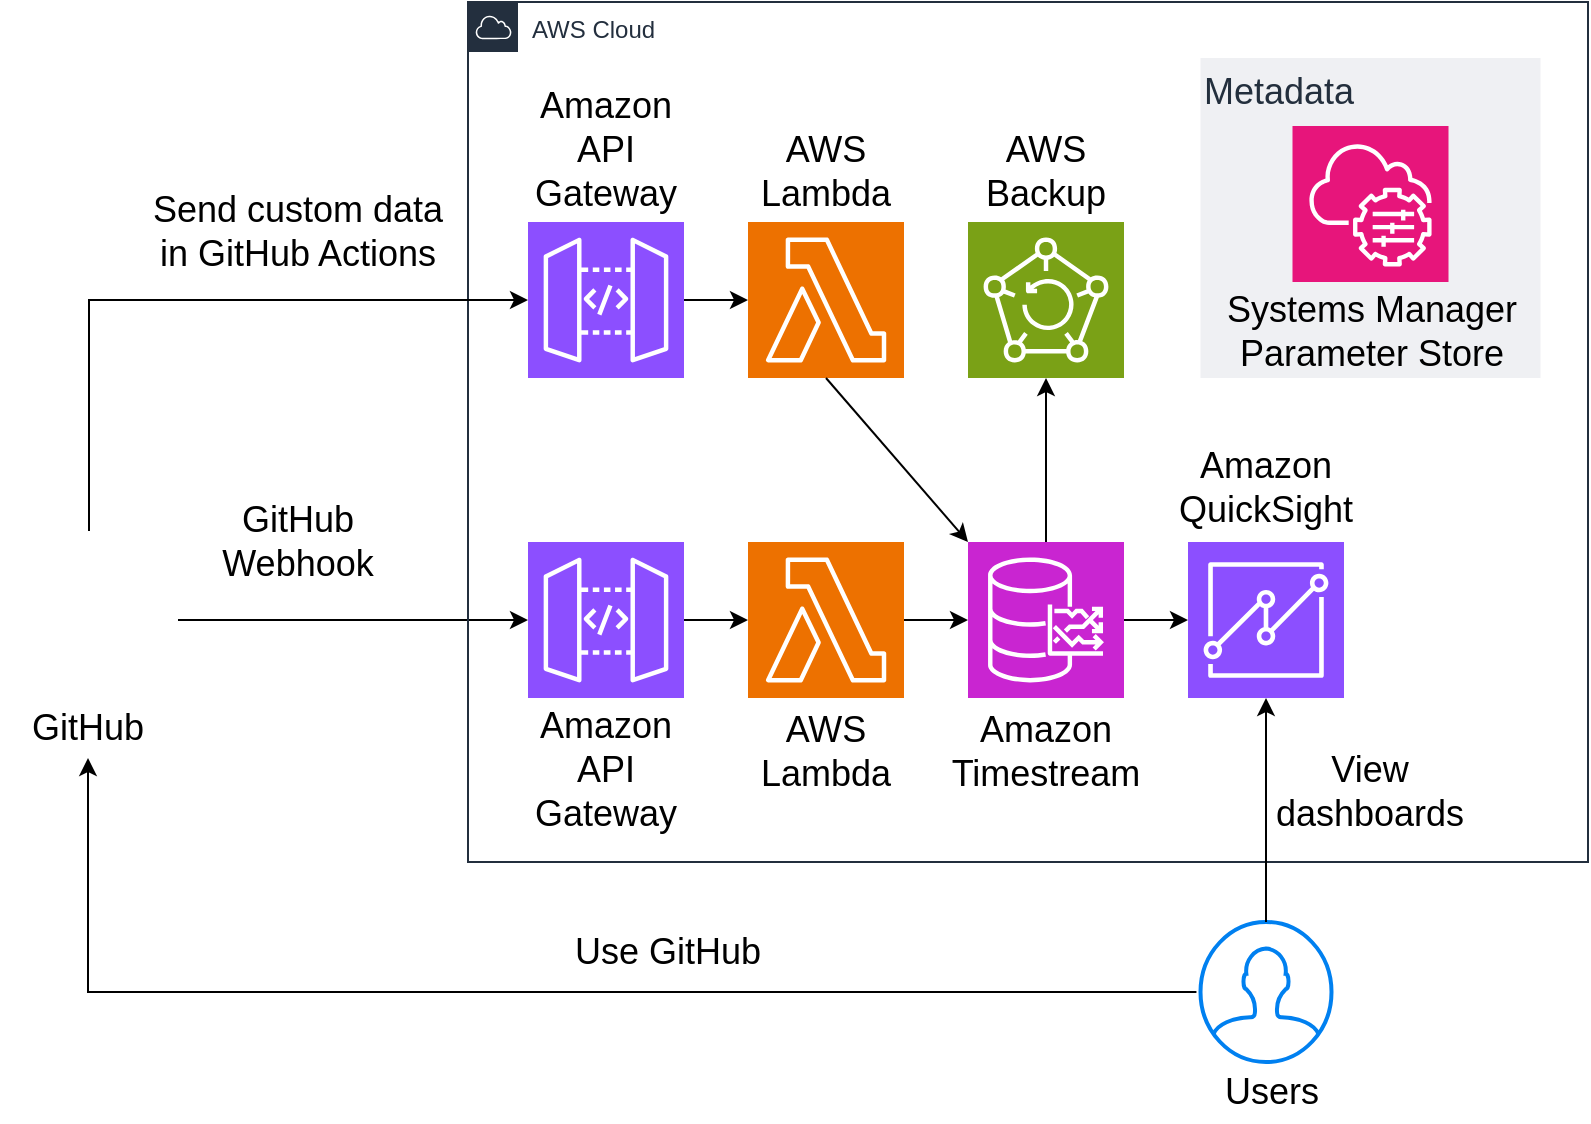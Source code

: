 <mxfile version="26.2.15">
  <diagram name="Page-1" id="o46ZR0aWBaaQW2dfiLbp">
    <mxGraphModel dx="1426" dy="743" grid="1" gridSize="10" guides="1" tooltips="1" connect="1" arrows="1" fold="1" page="1" pageScale="1" pageWidth="850" pageHeight="1100" math="0" shadow="0">
      <root>
        <mxCell id="0" />
        <mxCell id="1" parent="0" />
        <mxCell id="ZpdVI8LEV8-8IFW2WbSg-4" value="&lt;font style=&quot;font-size: 18px;&quot;&gt;Metadata&lt;/font&gt;" style="fillColor=#EFF0F3;strokeColor=none;dashed=0;verticalAlign=top;fontStyle=0;fontColor=#232F3D;whiteSpace=wrap;html=1;align=left;" parent="1" vertex="1">
          <mxGeometry x="646.25" y="128" width="170" height="160" as="geometry" />
        </mxCell>
        <mxCell id="P883_vMXRHOFQtfoQ35P-7" value="" style="shape=image;html=1;verticalAlign=top;verticalLabelPosition=bottom;labelBackgroundColor=#ffffff;imageAspect=0;aspect=fixed;image=https://cdn4.iconfinder.com/data/icons/ionicons/512/icon-social-github-128.png" parent="1" vertex="1">
          <mxGeometry x="46" y="364.5" width="89" height="89" as="geometry" />
        </mxCell>
        <mxCell id="P883_vMXRHOFQtfoQ35P-10" value="" style="endArrow=classic;html=1;rounded=0;exitX=1;exitY=0.5;exitDx=0;exitDy=0;entryX=0;entryY=0.5;entryDx=0;entryDy=0;entryPerimeter=0;edgeStyle=elbowEdgeStyle;elbow=vertical;" parent="1" source="P883_vMXRHOFQtfoQ35P-7" target="P883_vMXRHOFQtfoQ35P-3" edge="1">
          <mxGeometry width="50" height="50" relative="1" as="geometry">
            <mxPoint x="330" y="360" as="sourcePoint" />
            <mxPoint x="380" y="310" as="targetPoint" />
          </mxGeometry>
        </mxCell>
        <mxCell id="P883_vMXRHOFQtfoQ35P-1" value="AWS Cloud" style="points=[[0,0],[0.25,0],[0.5,0],[0.75,0],[1,0],[1,0.25],[1,0.5],[1,0.75],[1,1],[0.75,1],[0.5,1],[0.25,1],[0,1],[0,0.75],[0,0.5],[0,0.25]];outlineConnect=0;gradientColor=none;html=1;whiteSpace=wrap;fontSize=12;fontStyle=0;container=0;pointerEvents=0;collapsible=0;recursiveResize=0;shape=mxgraph.aws4.group;grIcon=mxgraph.aws4.group_aws_cloud;strokeColor=#232F3E;fillColor=none;verticalAlign=top;align=left;spacingLeft=30;fontColor=#232F3E;dashed=0;movable=1;resizable=1;rotatable=1;deletable=1;editable=1;locked=0;connectable=1;" parent="1" vertex="1">
          <mxGeometry x="280" y="100" width="560" height="430" as="geometry" />
        </mxCell>
        <mxCell id="P883_vMXRHOFQtfoQ35P-23" value="GitHub" style="text;html=1;align=center;verticalAlign=middle;whiteSpace=wrap;rounded=0;fontSize=18;" parent="1" vertex="1">
          <mxGeometry x="60" y="448" width="60" height="30" as="geometry" />
        </mxCell>
        <mxCell id="P883_vMXRHOFQtfoQ35P-24" value="" style="html=1;verticalLabelPosition=bottom;align=center;labelBackgroundColor=#ffffff;verticalAlign=top;strokeWidth=2;strokeColor=#0080F0;shadow=0;dashed=0;shape=mxgraph.ios7.icons.user;" parent="1" vertex="1">
          <mxGeometry x="646.25" y="560" width="65.5" height="70" as="geometry" />
        </mxCell>
        <mxCell id="P883_vMXRHOFQtfoQ35P-3" value="" style="sketch=0;points=[[0,0,0],[0.25,0,0],[0.5,0,0],[0.75,0,0],[1,0,0],[0,1,0],[0.25,1,0],[0.5,1,0],[0.75,1,0],[1,1,0],[0,0.25,0],[0,0.5,0],[0,0.75,0],[1,0.25,0],[1,0.5,0],[1,0.75,0]];outlineConnect=0;fontColor=#232F3E;fillColor=#8C4FFF;strokeColor=#ffffff;dashed=0;verticalLabelPosition=bottom;verticalAlign=top;align=center;html=1;fontSize=12;fontStyle=0;aspect=fixed;shape=mxgraph.aws4.resourceIcon;resIcon=mxgraph.aws4.api_gateway;" parent="1" vertex="1">
          <mxGeometry x="310" y="370" width="78" height="78" as="geometry" />
        </mxCell>
        <mxCell id="P883_vMXRHOFQtfoQ35P-4" value="" style="sketch=0;points=[[0,0,0],[0.25,0,0],[0.5,0,0],[0.75,0,0],[1,0,0],[0,1,0],[0.25,1,0],[0.5,1,0],[0.75,1,0],[1,1,0],[0,0.25,0],[0,0.5,0],[0,0.75,0],[1,0.25,0],[1,0.5,0],[1,0.75,0]];outlineConnect=0;fontColor=#232F3E;fillColor=#ED7100;strokeColor=#ffffff;dashed=0;verticalLabelPosition=bottom;verticalAlign=top;align=center;html=1;fontSize=12;fontStyle=0;aspect=fixed;shape=mxgraph.aws4.resourceIcon;resIcon=mxgraph.aws4.lambda;" parent="1" vertex="1">
          <mxGeometry x="420" y="370" width="78" height="78" as="geometry" />
        </mxCell>
        <mxCell id="P883_vMXRHOFQtfoQ35P-5" value="" style="sketch=0;points=[[0,0,0],[0.25,0,0],[0.5,0,0],[0.75,0,0],[1,0,0],[0,1,0],[0.25,1,0],[0.5,1,0],[0.75,1,0],[1,1,0],[0,0.25,0],[0,0.5,0],[0,0.75,0],[1,0.25,0],[1,0.5,0],[1,0.75,0]];outlineConnect=0;fontColor=#232F3E;fillColor=#C925D1;strokeColor=#ffffff;dashed=0;verticalLabelPosition=bottom;verticalAlign=top;align=center;html=1;fontSize=12;fontStyle=0;aspect=fixed;shape=mxgraph.aws4.resourceIcon;resIcon=mxgraph.aws4.timestream;" parent="1" vertex="1">
          <mxGeometry x="530" y="370" width="78" height="78" as="geometry" />
        </mxCell>
        <mxCell id="P883_vMXRHOFQtfoQ35P-6" value="" style="sketch=0;points=[[0,0,0],[0.25,0,0],[0.5,0,0],[0.75,0,0],[1,0,0],[0,1,0],[0.25,1,0],[0.5,1,0],[0.75,1,0],[1,1,0],[0,0.25,0],[0,0.5,0],[0,0.75,0],[1,0.25,0],[1,0.5,0],[1,0.75,0]];outlineConnect=0;fontColor=#232F3E;fillColor=#8C4FFF;strokeColor=#ffffff;dashed=0;verticalLabelPosition=bottom;verticalAlign=top;align=center;html=1;fontSize=12;fontStyle=0;aspect=fixed;shape=mxgraph.aws4.resourceIcon;resIcon=mxgraph.aws4.quicksight;" parent="1" vertex="1">
          <mxGeometry x="640" y="370" width="78" height="78" as="geometry" />
        </mxCell>
        <mxCell id="P883_vMXRHOFQtfoQ35P-12" value="&lt;font style=&quot;font-size: 18px;&quot;&gt;GitHub&lt;br&gt;Webhook&lt;/font&gt;" style="text;html=1;align=center;verticalAlign=middle;whiteSpace=wrap;rounded=0;" parent="1" vertex="1">
          <mxGeometry x="135" y="340" width="120" height="60" as="geometry" />
        </mxCell>
        <mxCell id="P883_vMXRHOFQtfoQ35P-14" value="&lt;span style=&quot;font-size: 18px;&quot;&gt;Systems Manager Parameter Store&lt;br&gt;&lt;/span&gt;" style="text;html=1;align=center;verticalAlign=middle;whiteSpace=wrap;rounded=0;" parent="1" vertex="1">
          <mxGeometry x="628.5" y="250" width="205.5" height="30" as="geometry" />
        </mxCell>
        <mxCell id="P883_vMXRHOFQtfoQ35P-15" value="" style="endArrow=classic;html=1;rounded=0;exitX=1;exitY=0.5;exitDx=0;exitDy=0;exitPerimeter=0;entryX=0;entryY=0.5;entryDx=0;entryDy=0;entryPerimeter=0;" parent="1" source="P883_vMXRHOFQtfoQ35P-3" target="P883_vMXRHOFQtfoQ35P-4" edge="1">
          <mxGeometry width="50" height="50" relative="1" as="geometry">
            <mxPoint x="340" y="330" as="sourcePoint" />
            <mxPoint x="390" y="280" as="targetPoint" />
          </mxGeometry>
        </mxCell>
        <mxCell id="P883_vMXRHOFQtfoQ35P-16" value="" style="endArrow=classic;html=1;rounded=0;exitX=1;exitY=0.5;exitDx=0;exitDy=0;exitPerimeter=0;entryX=0;entryY=0.5;entryDx=0;entryDy=0;entryPerimeter=0;" parent="1" source="P883_vMXRHOFQtfoQ35P-4" target="P883_vMXRHOFQtfoQ35P-5" edge="1">
          <mxGeometry width="50" height="50" relative="1" as="geometry">
            <mxPoint x="340" y="330" as="sourcePoint" />
            <mxPoint x="390" y="280" as="targetPoint" />
          </mxGeometry>
        </mxCell>
        <mxCell id="P883_vMXRHOFQtfoQ35P-17" value="" style="endArrow=classic;html=1;rounded=0;exitX=1;exitY=0.5;exitDx=0;exitDy=0;exitPerimeter=0;entryX=0;entryY=0.5;entryDx=0;entryDy=0;entryPerimeter=0;" parent="1" source="P883_vMXRHOFQtfoQ35P-5" target="P883_vMXRHOFQtfoQ35P-6" edge="1">
          <mxGeometry width="50" height="50" relative="1" as="geometry">
            <mxPoint x="340" y="330" as="sourcePoint" />
            <mxPoint x="390" y="280" as="targetPoint" />
          </mxGeometry>
        </mxCell>
        <mxCell id="P883_vMXRHOFQtfoQ35P-18" value="Amazon&lt;div&gt;API Gateway&lt;div&gt;&lt;br&gt;&lt;/div&gt;&lt;/div&gt;" style="text;html=1;align=center;verticalAlign=middle;whiteSpace=wrap;rounded=0;fontSize=18;" parent="1" vertex="1">
          <mxGeometry x="319" y="480" width="60" height="30" as="geometry" />
        </mxCell>
        <mxCell id="P883_vMXRHOFQtfoQ35P-19" value="&lt;font style=&quot;font-size: 18px;&quot;&gt;AWS&lt;/font&gt;&lt;div&gt;&lt;font style=&quot;font-size: 18px;&quot;&gt;Lambda&lt;/font&gt;&lt;/div&gt;" style="text;html=1;align=center;verticalAlign=middle;whiteSpace=wrap;rounded=0;" parent="1" vertex="1">
          <mxGeometry x="429" y="460" width="60" height="30" as="geometry" />
        </mxCell>
        <mxCell id="P883_vMXRHOFQtfoQ35P-20" value="Amazon&lt;br&gt;Timestream" style="text;html=1;align=center;verticalAlign=middle;whiteSpace=wrap;rounded=0;fontSize=18;" parent="1" vertex="1">
          <mxGeometry x="539" y="460" width="60" height="30" as="geometry" />
        </mxCell>
        <mxCell id="P883_vMXRHOFQtfoQ35P-21" value="&lt;span style=&quot;font-size: 18px;&quot;&gt;Amazon&lt;/span&gt;&lt;div&gt;&lt;span style=&quot;font-size: 18px;&quot;&gt;QuickSight&lt;/span&gt;&lt;/div&gt;" style="text;html=1;align=center;verticalAlign=middle;whiteSpace=wrap;rounded=0;" parent="1" vertex="1">
          <mxGeometry x="649" y="328" width="60" height="30" as="geometry" />
        </mxCell>
        <mxCell id="P883_vMXRHOFQtfoQ35P-26" value="" style="endArrow=classic;html=1;rounded=0;entryX=0.5;entryY=1;entryDx=0;entryDy=0;entryPerimeter=0;" parent="1" target="P883_vMXRHOFQtfoQ35P-6" edge="1">
          <mxGeometry width="50" height="50" relative="1" as="geometry">
            <mxPoint x="679" y="560" as="sourcePoint" />
            <mxPoint x="380" y="280" as="targetPoint" />
          </mxGeometry>
        </mxCell>
        <mxCell id="P883_vMXRHOFQtfoQ35P-27" value="Users" style="text;html=1;align=center;verticalAlign=middle;whiteSpace=wrap;rounded=0;fontSize=18;" parent="1" vertex="1">
          <mxGeometry x="651.75" y="630" width="60" height="30" as="geometry" />
        </mxCell>
        <mxCell id="ZpdVI8LEV8-8IFW2WbSg-1" value="" style="sketch=0;points=[[0,0,0],[0.25,0,0],[0.5,0,0],[0.75,0,0],[1,0,0],[0,1,0],[0.25,1,0],[0.5,1,0],[0.75,1,0],[1,1,0],[0,0.25,0],[0,0.5,0],[0,0.75,0],[1,0.25,0],[1,0.5,0],[1,0.75,0]];points=[[0,0,0],[0.25,0,0],[0.5,0,0],[0.75,0,0],[1,0,0],[0,1,0],[0.25,1,0],[0.5,1,0],[0.75,1,0],[1,1,0],[0,0.25,0],[0,0.5,0],[0,0.75,0],[1,0.25,0],[1,0.5,0],[1,0.75,0]];outlineConnect=0;fontColor=#232F3E;fillColor=#E7157B;strokeColor=#ffffff;dashed=0;verticalLabelPosition=bottom;verticalAlign=top;align=center;html=1;fontSize=12;fontStyle=0;aspect=fixed;shape=mxgraph.aws4.resourceIcon;resIcon=mxgraph.aws4.systems_manager;" parent="1" vertex="1">
          <mxGeometry x="692.25" y="162" width="78" height="78" as="geometry" />
        </mxCell>
        <mxCell id="ZpdVI8LEV8-8IFW2WbSg-2" value="" style="endArrow=classic;html=1;rounded=0;exitX=-0.031;exitY=0.5;exitDx=0;exitDy=0;exitPerimeter=0;edgeStyle=orthogonalEdgeStyle;entryX=0.5;entryY=1;entryDx=0;entryDy=0;" parent="1" source="P883_vMXRHOFQtfoQ35P-24" edge="1" target="P883_vMXRHOFQtfoQ35P-23">
          <mxGeometry width="50" height="50" relative="1" as="geometry">
            <mxPoint x="400" y="410" as="sourcePoint" />
            <mxPoint x="65" y="454" as="targetPoint" />
          </mxGeometry>
        </mxCell>
        <mxCell id="PHzWWdJ1WF11HBmG-Jdy-1" value="" style="sketch=0;points=[[0,0,0],[0.25,0,0],[0.5,0,0],[0.75,0,0],[1,0,0],[0,1,0],[0.25,1,0],[0.5,1,0],[0.75,1,0],[1,1,0],[0,0.25,0],[0,0.5,0],[0,0.75,0],[1,0.25,0],[1,0.5,0],[1,0.75,0]];outlineConnect=0;fontColor=#232F3E;fillColor=#7AA116;strokeColor=#ffffff;dashed=0;verticalLabelPosition=bottom;verticalAlign=top;align=center;html=1;fontSize=12;fontStyle=0;aspect=fixed;shape=mxgraph.aws4.resourceIcon;resIcon=mxgraph.aws4.backup;" parent="1" vertex="1">
          <mxGeometry x="530" y="210" width="78" height="78" as="geometry" />
        </mxCell>
        <mxCell id="PHzWWdJ1WF11HBmG-Jdy-2" value="" style="endArrow=classic;html=1;rounded=0;exitX=0.5;exitY=0;exitDx=0;exitDy=0;exitPerimeter=0;entryX=0.5;entryY=1;entryDx=0;entryDy=0;entryPerimeter=0;" parent="1" source="P883_vMXRHOFQtfoQ35P-5" target="PHzWWdJ1WF11HBmG-Jdy-1" edge="1">
          <mxGeometry width="50" height="50" relative="1" as="geometry">
            <mxPoint x="400" y="410" as="sourcePoint" />
            <mxPoint x="450" y="360" as="targetPoint" />
          </mxGeometry>
        </mxCell>
        <mxCell id="PHzWWdJ1WF11HBmG-Jdy-4" value="&lt;span style=&quot;font-size: 18px;&quot;&gt;AWS Backup&lt;/span&gt;" style="text;html=1;align=center;verticalAlign=middle;whiteSpace=wrap;rounded=0;" parent="1" vertex="1">
          <mxGeometry x="539" y="170" width="60" height="30" as="geometry" />
        </mxCell>
        <mxCell id="pPSYoWa257s7OP_ygD17-1" value="" style="sketch=0;points=[[0,0,0],[0.25,0,0],[0.5,0,0],[0.75,0,0],[1,0,0],[0,1,0],[0.25,1,0],[0.5,1,0],[0.75,1,0],[1,1,0],[0,0.25,0],[0,0.5,0],[0,0.75,0],[1,0.25,0],[1,0.5,0],[1,0.75,0]];outlineConnect=0;fontColor=#232F3E;fillColor=#8C4FFF;strokeColor=#ffffff;dashed=0;verticalLabelPosition=bottom;verticalAlign=top;align=center;html=1;fontSize=12;fontStyle=0;aspect=fixed;shape=mxgraph.aws4.resourceIcon;resIcon=mxgraph.aws4.api_gateway;" vertex="1" parent="1">
          <mxGeometry x="310" y="210" width="78" height="78" as="geometry" />
        </mxCell>
        <mxCell id="pPSYoWa257s7OP_ygD17-2" value="Amazon&lt;div&gt;API Gateway&lt;div&gt;&lt;br&gt;&lt;/div&gt;&lt;/div&gt;" style="text;html=1;align=center;verticalAlign=middle;whiteSpace=wrap;rounded=0;fontSize=18;" vertex="1" parent="1">
          <mxGeometry x="319" y="170" width="60" height="30" as="geometry" />
        </mxCell>
        <mxCell id="pPSYoWa257s7OP_ygD17-3" value="" style="endArrow=classic;html=1;rounded=0;exitX=0.5;exitY=0;exitDx=0;exitDy=0;entryX=0;entryY=0.5;entryDx=0;entryDy=0;entryPerimeter=0;edgeStyle=orthogonalEdgeStyle;" edge="1" parent="1" source="P883_vMXRHOFQtfoQ35P-7" target="pPSYoWa257s7OP_ygD17-1">
          <mxGeometry width="50" height="50" relative="1" as="geometry">
            <mxPoint x="400" y="270" as="sourcePoint" />
            <mxPoint x="450" y="220" as="targetPoint" />
          </mxGeometry>
        </mxCell>
        <mxCell id="pPSYoWa257s7OP_ygD17-4" value="&lt;font style=&quot;font-size: 18px;&quot;&gt;Send custom data&lt;/font&gt;&lt;div&gt;&lt;font style=&quot;font-size: 18px;&quot;&gt;in GitHub Actions&lt;/font&gt;&lt;/div&gt;" style="text;html=1;align=center;verticalAlign=middle;whiteSpace=wrap;rounded=0;" vertex="1" parent="1">
          <mxGeometry x="120" y="200" width="150" height="30" as="geometry" />
        </mxCell>
        <mxCell id="pPSYoWa257s7OP_ygD17-6" value="" style="sketch=0;points=[[0,0,0],[0.25,0,0],[0.5,0,0],[0.75,0,0],[1,0,0],[0,1,0],[0.25,1,0],[0.5,1,0],[0.75,1,0],[1,1,0],[0,0.25,0],[0,0.5,0],[0,0.75,0],[1,0.25,0],[1,0.5,0],[1,0.75,0]];outlineConnect=0;fontColor=#232F3E;fillColor=#ED7100;strokeColor=#ffffff;dashed=0;verticalLabelPosition=bottom;verticalAlign=top;align=center;html=1;fontSize=12;fontStyle=0;aspect=fixed;shape=mxgraph.aws4.resourceIcon;resIcon=mxgraph.aws4.lambda;" vertex="1" parent="1">
          <mxGeometry x="420" y="210" width="78" height="78" as="geometry" />
        </mxCell>
        <mxCell id="pPSYoWa257s7OP_ygD17-7" value="" style="endArrow=classic;html=1;rounded=0;exitX=1;exitY=0.5;exitDx=0;exitDy=0;exitPerimeter=0;entryX=0;entryY=0.5;entryDx=0;entryDy=0;entryPerimeter=0;" edge="1" parent="1" source="pPSYoWa257s7OP_ygD17-1" target="pPSYoWa257s7OP_ygD17-6">
          <mxGeometry width="50" height="50" relative="1" as="geometry">
            <mxPoint x="400" y="270" as="sourcePoint" />
            <mxPoint x="450" y="220" as="targetPoint" />
          </mxGeometry>
        </mxCell>
        <mxCell id="pPSYoWa257s7OP_ygD17-8" value="" style="endArrow=classic;html=1;rounded=0;exitX=0.5;exitY=1;exitDx=0;exitDy=0;exitPerimeter=0;entryX=0;entryY=0;entryDx=0;entryDy=0;entryPerimeter=0;" edge="1" parent="1" source="pPSYoWa257s7OP_ygD17-6" target="P883_vMXRHOFQtfoQ35P-5">
          <mxGeometry width="50" height="50" relative="1" as="geometry">
            <mxPoint x="400" y="270" as="sourcePoint" />
            <mxPoint x="450" y="220" as="targetPoint" />
          </mxGeometry>
        </mxCell>
        <mxCell id="pPSYoWa257s7OP_ygD17-9" value="&lt;font style=&quot;font-size: 18px;&quot;&gt;AWS&lt;/font&gt;&lt;div&gt;&lt;font style=&quot;font-size: 18px;&quot;&gt;Lambda&lt;/font&gt;&lt;/div&gt;" style="text;html=1;align=center;verticalAlign=middle;whiteSpace=wrap;rounded=0;" vertex="1" parent="1">
          <mxGeometry x="429" y="170" width="60" height="30" as="geometry" />
        </mxCell>
        <mxCell id="pPSYoWa257s7OP_ygD17-11" value="View dashboards" style="text;html=1;align=center;verticalAlign=middle;whiteSpace=wrap;rounded=0;fontSize=18;" vertex="1" parent="1">
          <mxGeometry x="696.25" y="480" width="70" height="30" as="geometry" />
        </mxCell>
        <mxCell id="pPSYoWa257s7OP_ygD17-13" value="Use GitHub" style="text;html=1;align=center;verticalAlign=middle;whiteSpace=wrap;rounded=0;fontSize=18;" vertex="1" parent="1">
          <mxGeometry x="330" y="560" width="100" height="30" as="geometry" />
        </mxCell>
      </root>
    </mxGraphModel>
  </diagram>
</mxfile>

